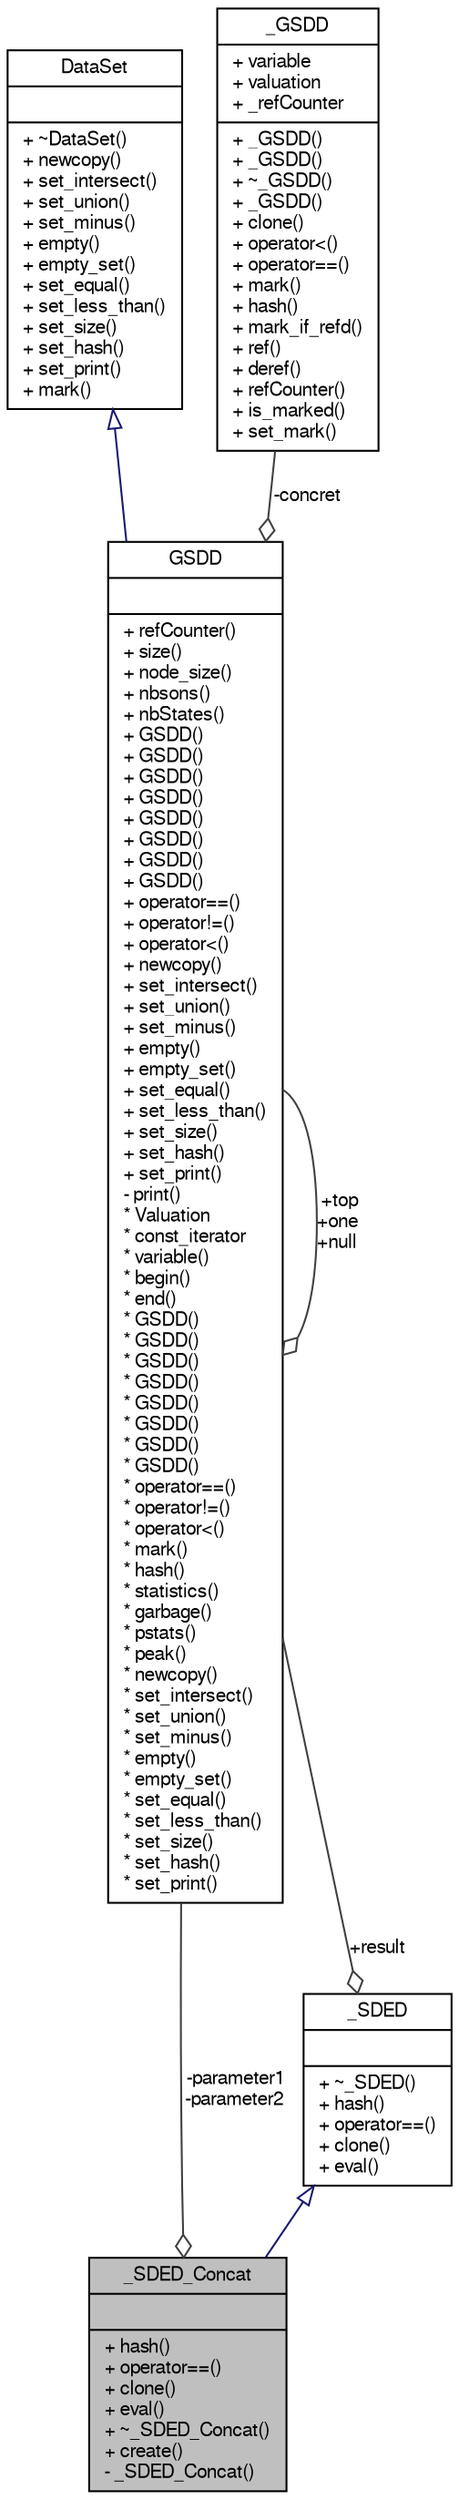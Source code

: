 digraph "_SDED_Concat"
{
  edge [fontname="FreeSans",fontsize="10",labelfontname="FreeSans",labelfontsize="10"];
  node [fontname="FreeSans",fontsize="10",shape=record];
  Node1 [label="{_SDED_Concat\n||+ hash()\l+ operator==()\l+ clone()\l+ eval()\l+ ~_SDED_Concat()\l+ create()\l- _SDED_Concat()\l}",height=0.2,width=0.4,color="black", fillcolor="grey75", style="filled" fontcolor="black"];
  Node2 -> Node1 [dir="back",color="midnightblue",fontsize="10",style="solid",arrowtail="onormal",fontname="FreeSans"];
  Node2 [label="{_SDED\n||+ ~_SDED()\l+ hash()\l+ operator==()\l+ clone()\l+ eval()\l}",height=0.2,width=0.4,color="black", fillcolor="white", style="filled",URL="$class__SDED.html"];
  Node3 -> Node2 [color="grey25",fontsize="10",style="solid",label=" +result" ,arrowhead="odiamond",fontname="FreeSans"];
  Node3 [label="{GSDD\n||+ refCounter()\l+ size()\l+ node_size()\l+ nbsons()\l+ nbStates()\l+ GSDD()\l+ GSDD()\l+ GSDD()\l+ GSDD()\l+ GSDD()\l+ GSDD()\l+ GSDD()\l+ GSDD()\l+ operator==()\l+ operator!=()\l+ operator\<()\l+ newcopy()\l+ set_intersect()\l+ set_union()\l+ set_minus()\l+ empty()\l+ empty_set()\l+ set_equal()\l+ set_less_than()\l+ set_size()\l+ set_hash()\l+ set_print()\l- print()\l* Valuation\l* const_iterator\l* variable()\l* begin()\l* end()\l* GSDD()\l* GSDD()\l* GSDD()\l* GSDD()\l* GSDD()\l* GSDD()\l* GSDD()\l* GSDD()\l* operator==()\l* operator!=()\l* operator\<()\l* mark()\l* hash()\l* statistics()\l* garbage()\l* pstats()\l* peak()\l* newcopy()\l* set_intersect()\l* set_union()\l* set_minus()\l* empty()\l* empty_set()\l* set_equal()\l* set_less_than()\l* set_size()\l* set_hash()\l* set_print()\l}",height=0.2,width=0.4,color="black", fillcolor="white", style="filled",URL="$classGSDD.html",tooltip="This class is the base class representing a hierarchical Set Decision Diagram. "];
  Node4 -> Node3 [dir="back",color="midnightblue",fontsize="10",style="solid",arrowtail="onormal",fontname="FreeSans"];
  Node4 [label="{DataSet\n||+ ~DataSet()\l+ newcopy()\l+ set_intersect()\l+ set_union()\l+ set_minus()\l+ empty()\l+ empty_set()\l+ set_equal()\l+ set_less_than()\l+ set_size()\l+ set_hash()\l+ set_print()\l+ mark()\l}",height=0.2,width=0.4,color="black", fillcolor="white", style="filled",URL="$classDataSet.html",tooltip="This class is an abstraction of a set of data. "];
  Node5 -> Node3 [color="grey25",fontsize="10",style="solid",label=" -concret" ,arrowhead="odiamond",fontname="FreeSans"];
  Node5 [label="{_GSDD\n|+ variable\l+ valuation\l+ _refCounter\l|+ _GSDD()\l+ _GSDD()\l+ ~_GSDD()\l+ _GSDD()\l+ clone()\l+ operator\<()\l+ operator==()\l+ mark()\l+ hash()\l+ mark_if_refd()\l+ ref()\l+ deref()\l+ refCounter()\l+ is_marked()\l+ set_mark()\l}",height=0.2,width=0.4,color="black", fillcolor="white", style="filled",URL="$class__GSDD.html"];
  Node3 -> Node3 [color="grey25",fontsize="10",style="solid",label=" +top\n+one\n+null" ,arrowhead="odiamond",fontname="FreeSans"];
  Node3 -> Node1 [color="grey25",fontsize="10",style="solid",label=" -parameter1\n-parameter2" ,arrowhead="odiamond",fontname="FreeSans"];
}
